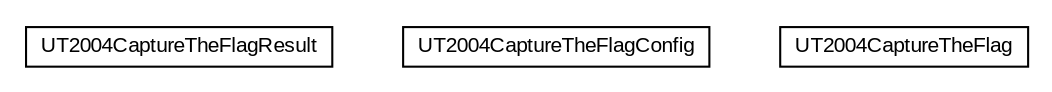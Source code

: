 #!/usr/local/bin/dot
#
# Class diagram 
# Generated by UMLGraph version 5.1 (http://www.umlgraph.org/)
#

digraph G {
	edge [fontname="arial",fontsize=10,labelfontname="arial",labelfontsize=10];
	node [fontname="arial",fontsize=10,shape=plaintext];
	nodesep=0.25;
	ranksep=0.5;
	// cz.cuni.amis.pogamut.ut2004.tournament.capturetheflag.UT2004CaptureTheFlagResult
	c138 [label=<<table title="cz.cuni.amis.pogamut.ut2004.tournament.capturetheflag.UT2004CaptureTheFlagResult" border="0" cellborder="1" cellspacing="0" cellpadding="2" port="p" href="./UT2004CaptureTheFlagResult.html">
		<tr><td><table border="0" cellspacing="0" cellpadding="1">
<tr><td align="center" balign="center"> UT2004CaptureTheFlagResult </td></tr>
		</table></td></tr>
		</table>>, fontname="arial", fontcolor="black", fontsize=10.0];
	// cz.cuni.amis.pogamut.ut2004.tournament.capturetheflag.UT2004CaptureTheFlagConfig
	c139 [label=<<table title="cz.cuni.amis.pogamut.ut2004.tournament.capturetheflag.UT2004CaptureTheFlagConfig" border="0" cellborder="1" cellspacing="0" cellpadding="2" port="p" href="./UT2004CaptureTheFlagConfig.html">
		<tr><td><table border="0" cellspacing="0" cellpadding="1">
<tr><td align="center" balign="center"> UT2004CaptureTheFlagConfig </td></tr>
		</table></td></tr>
		</table>>, fontname="arial", fontcolor="black", fontsize=10.0];
	// cz.cuni.amis.pogamut.ut2004.tournament.capturetheflag.UT2004CaptureTheFlag
	c140 [label=<<table title="cz.cuni.amis.pogamut.ut2004.tournament.capturetheflag.UT2004CaptureTheFlag" border="0" cellborder="1" cellspacing="0" cellpadding="2" port="p" href="./UT2004CaptureTheFlag.html">
		<tr><td><table border="0" cellspacing="0" cellpadding="1">
<tr><td align="center" balign="center"> UT2004CaptureTheFlag </td></tr>
		</table></td></tr>
		</table>>, fontname="arial", fontcolor="black", fontsize=10.0];
}

